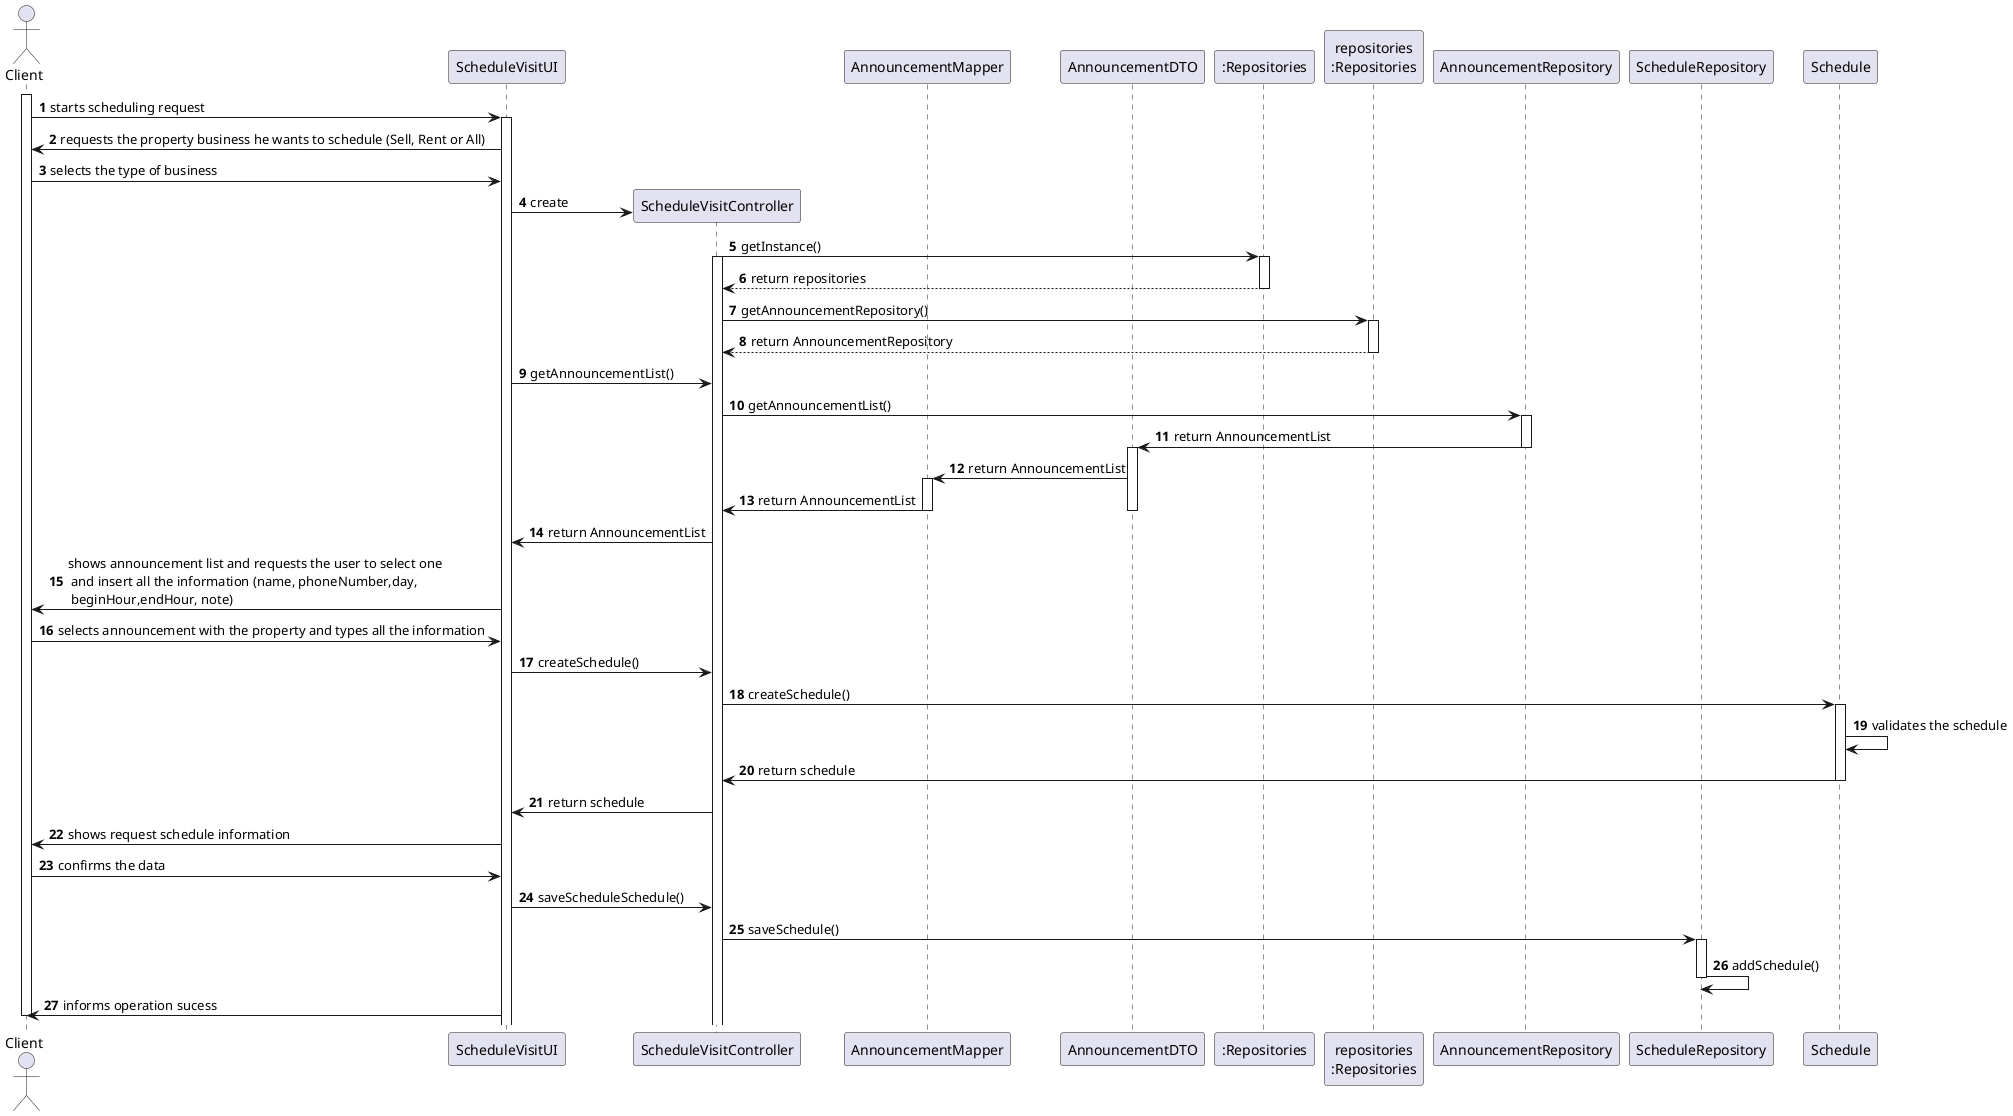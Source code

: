 @startuml

autonumber

actor Client as client
participant ScheduleVisitUI as ui
participant ScheduleVisitController as ctrl
participant AnnouncementMapper as mapper
participant AnnouncementDTO
participant ":Repositories" as RepositorySingleton
participant "repositories\n:Repositories" as rep
participant AnnouncementRepository
participant ScheduleRepository
participant Schedule as schedule

autonumber

activate client

client -> ui: starts scheduling request

activate ui



ui-> client: requests the property business he wants to schedule (Sell, Rent or All)
client->ui: selects the type of business

ui -> ctrl** : create
ctrl -> RepositorySingleton: getInstance()
activate ctrl
activate RepositorySingleton
RepositorySingleton --> ctrl: return repositories
deactivate RepositorySingleton

ctrl-> rep: getAnnouncementRepository()
activate rep
rep-->ctrl: return AnnouncementRepository
deactivate rep


ui -> ctrl: getAnnouncementList()

ctrl -> AnnouncementRepository: getAnnouncementList()

activate AnnouncementRepository


AnnouncementRepository -> AnnouncementDTO: return AnnouncementList

deactivate AnnouncementRepository

activate AnnouncementDTO

AnnouncementDTO -> mapper:  return AnnouncementList
activate mapper
mapper -> ctrl: return AnnouncementList
deactivate mapper

deactivate AnnouncementDTO



ctrl -> ui: return AnnouncementList


ui -> client: shows announcement list and requests the user to select one\n and insert all the information (name, phoneNumber,day,\n beginHour,endHour, note)

client -> ui: selects announcement with the property and types all the information

ui -> ctrl: createSchedule()



ctrl -> schedule: createSchedule()


activate schedule

schedule -> schedule: validates the schedule

schedule -> ctrl: return schedule

deactivate schedule


ctrl -> ui: return schedule


ui -> client: shows request schedule information

client -> ui: confirms the data

ui -> ctrl: saveScheduleSchedule()

ctrl -> ScheduleRepository: saveSchedule()
activate ScheduleRepository

ScheduleRepository-> ScheduleRepository: addSchedule()

deactivate ScheduleRepository



ui -> client: informs operation sucess


deactivate client

@enduml